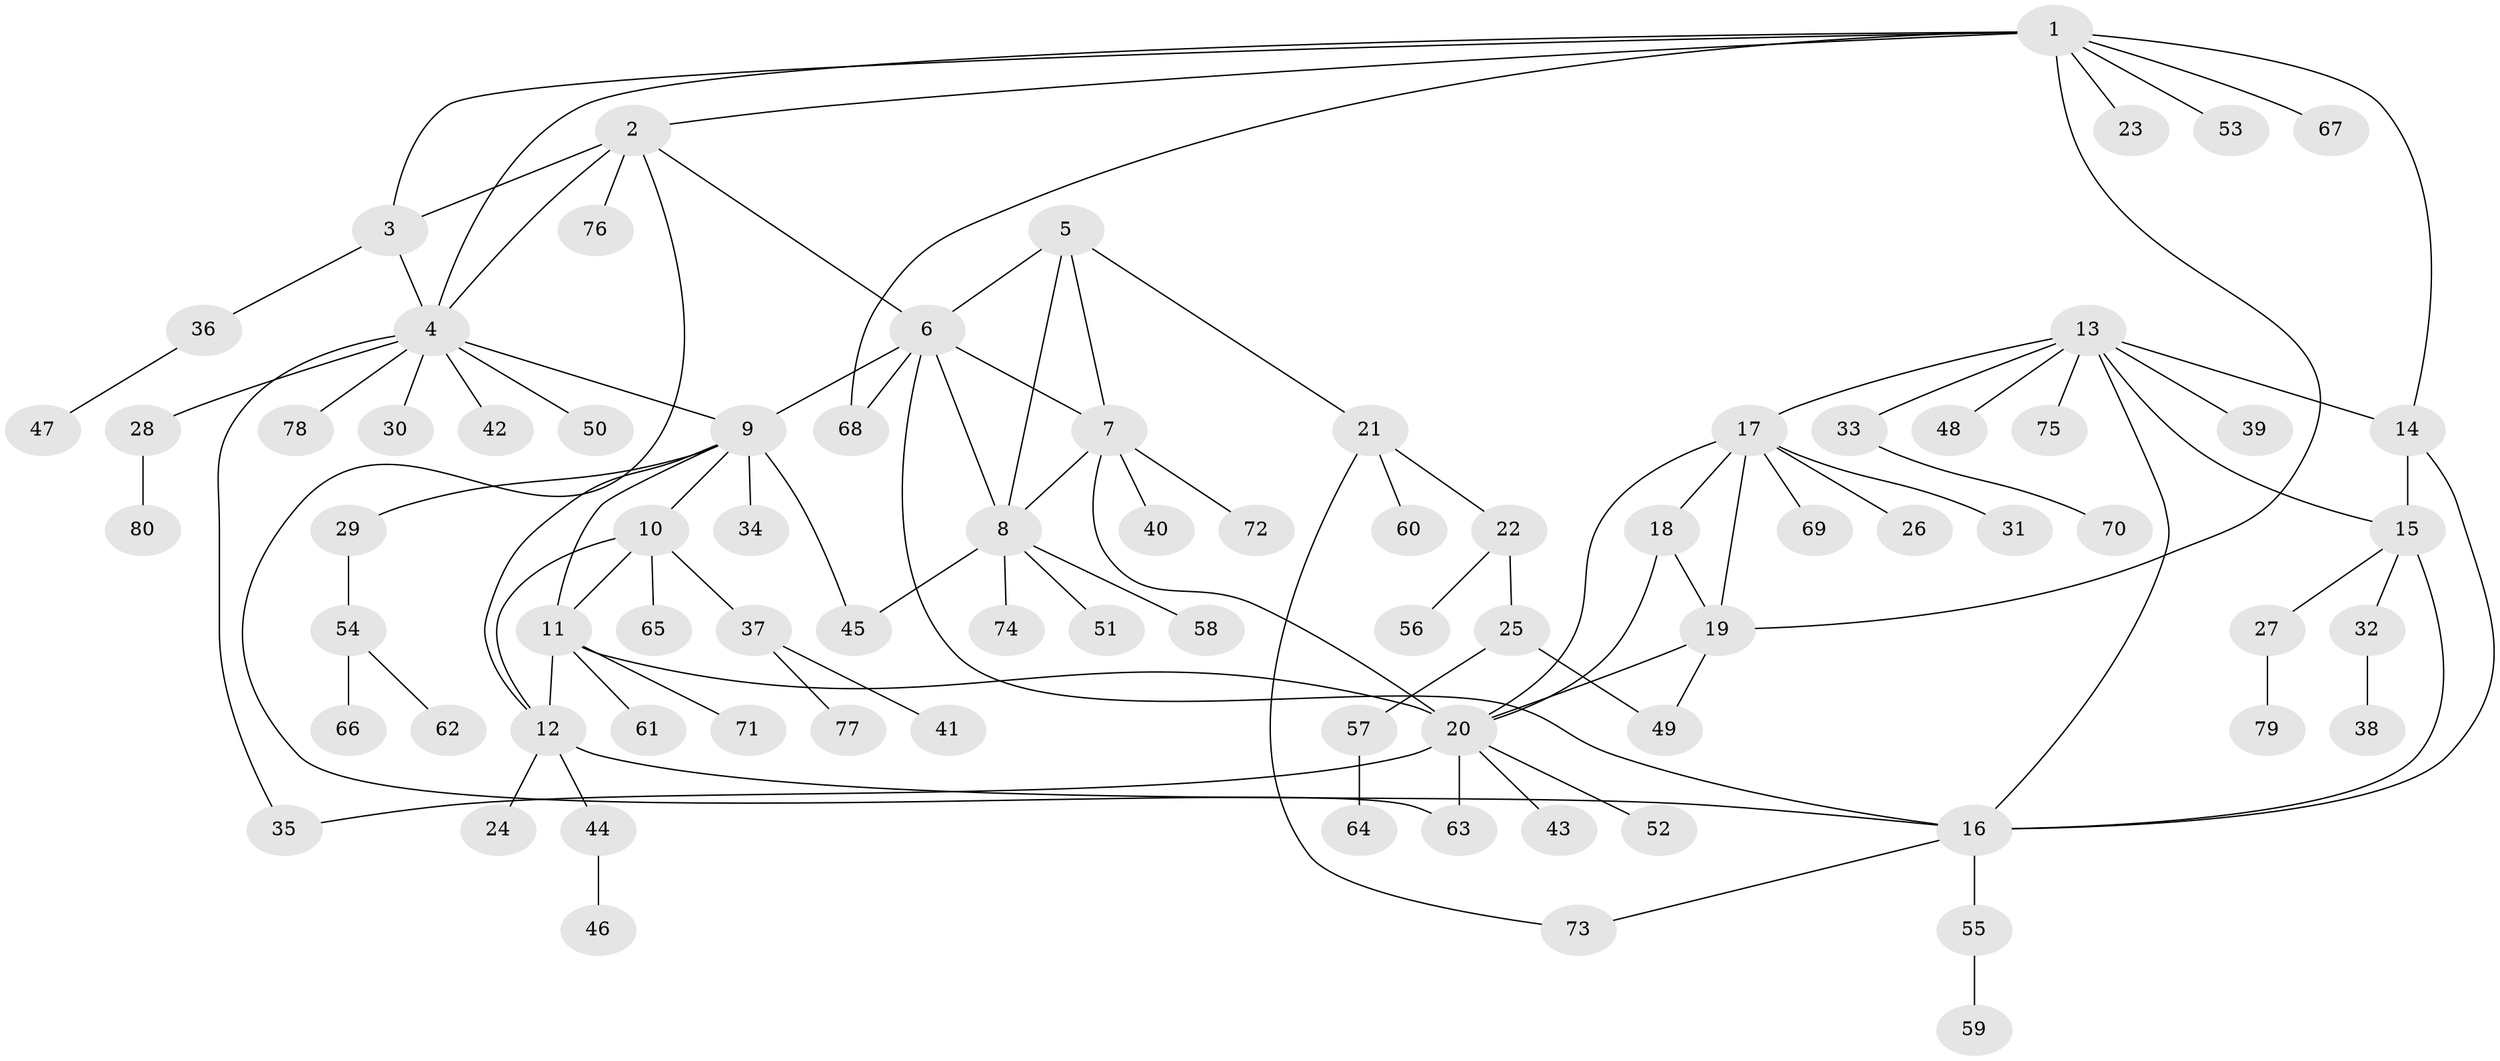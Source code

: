 // Generated by graph-tools (version 1.1) at 2025/15/03/09/25 04:15:47]
// undirected, 80 vertices, 106 edges
graph export_dot {
graph [start="1"]
  node [color=gray90,style=filled];
  1;
  2;
  3;
  4;
  5;
  6;
  7;
  8;
  9;
  10;
  11;
  12;
  13;
  14;
  15;
  16;
  17;
  18;
  19;
  20;
  21;
  22;
  23;
  24;
  25;
  26;
  27;
  28;
  29;
  30;
  31;
  32;
  33;
  34;
  35;
  36;
  37;
  38;
  39;
  40;
  41;
  42;
  43;
  44;
  45;
  46;
  47;
  48;
  49;
  50;
  51;
  52;
  53;
  54;
  55;
  56;
  57;
  58;
  59;
  60;
  61;
  62;
  63;
  64;
  65;
  66;
  67;
  68;
  69;
  70;
  71;
  72;
  73;
  74;
  75;
  76;
  77;
  78;
  79;
  80;
  1 -- 2;
  1 -- 3;
  1 -- 4;
  1 -- 14;
  1 -- 19;
  1 -- 23;
  1 -- 53;
  1 -- 67;
  1 -- 68;
  2 -- 3;
  2 -- 4;
  2 -- 6;
  2 -- 63;
  2 -- 76;
  3 -- 4;
  3 -- 36;
  4 -- 9;
  4 -- 28;
  4 -- 30;
  4 -- 35;
  4 -- 42;
  4 -- 50;
  4 -- 78;
  5 -- 6;
  5 -- 7;
  5 -- 8;
  5 -- 21;
  6 -- 7;
  6 -- 8;
  6 -- 9;
  6 -- 16;
  6 -- 68;
  7 -- 8;
  7 -- 20;
  7 -- 40;
  7 -- 72;
  8 -- 45;
  8 -- 51;
  8 -- 58;
  8 -- 74;
  9 -- 10;
  9 -- 11;
  9 -- 12;
  9 -- 29;
  9 -- 34;
  9 -- 45;
  10 -- 11;
  10 -- 12;
  10 -- 37;
  10 -- 65;
  11 -- 12;
  11 -- 20;
  11 -- 61;
  11 -- 71;
  12 -- 16;
  12 -- 24;
  12 -- 44;
  13 -- 14;
  13 -- 15;
  13 -- 16;
  13 -- 17;
  13 -- 33;
  13 -- 39;
  13 -- 48;
  13 -- 75;
  14 -- 15;
  14 -- 16;
  15 -- 16;
  15 -- 27;
  15 -- 32;
  16 -- 55;
  16 -- 73;
  17 -- 18;
  17 -- 19;
  17 -- 20;
  17 -- 26;
  17 -- 31;
  17 -- 69;
  18 -- 19;
  18 -- 20;
  19 -- 20;
  19 -- 49;
  20 -- 35;
  20 -- 43;
  20 -- 52;
  20 -- 63;
  21 -- 22;
  21 -- 60;
  21 -- 73;
  22 -- 25;
  22 -- 56;
  25 -- 49;
  25 -- 57;
  27 -- 79;
  28 -- 80;
  29 -- 54;
  32 -- 38;
  33 -- 70;
  36 -- 47;
  37 -- 41;
  37 -- 77;
  44 -- 46;
  54 -- 62;
  54 -- 66;
  55 -- 59;
  57 -- 64;
}
